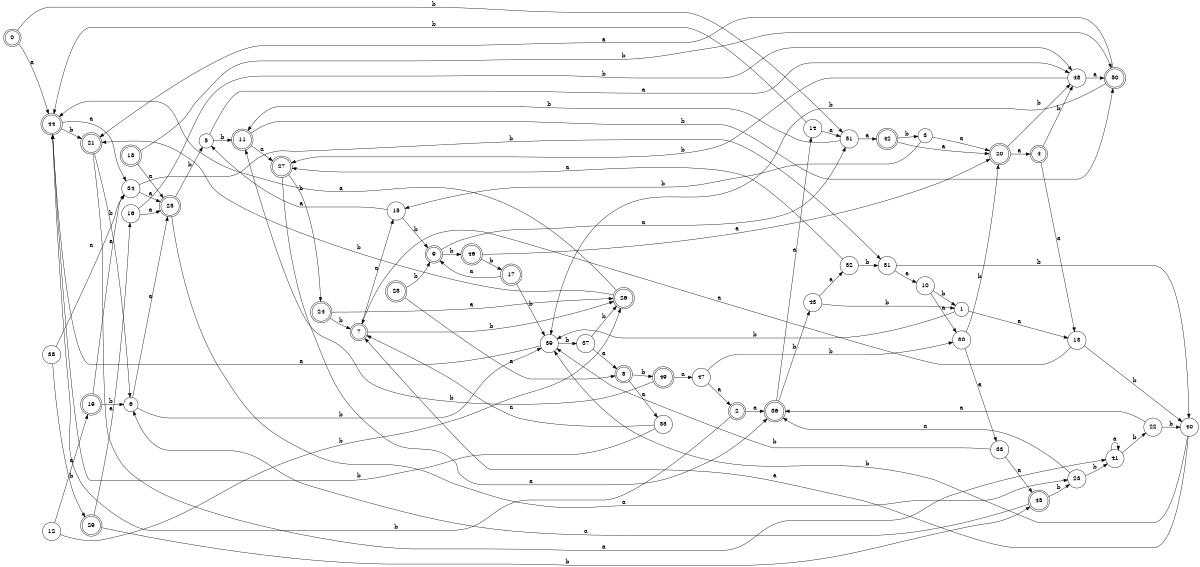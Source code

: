 digraph n42_10 {
__start0 [label="" shape="none"];

rankdir=LR;
size="8,5";

s0 [style="rounded,filled", color="black", fillcolor="white" shape="doublecircle", label="0"];
s1 [style="filled", color="black", fillcolor="white" shape="circle", label="1"];
s2 [style="rounded,filled", color="black", fillcolor="white" shape="doublecircle", label="2"];
s3 [style="filled", color="black", fillcolor="white" shape="circle", label="3"];
s4 [style="rounded,filled", color="black", fillcolor="white" shape="doublecircle", label="4"];
s5 [style="filled", color="black", fillcolor="white" shape="circle", label="5"];
s6 [style="filled", color="black", fillcolor="white" shape="circle", label="6"];
s7 [style="rounded,filled", color="black", fillcolor="white" shape="doublecircle", label="7"];
s8 [style="rounded,filled", color="black", fillcolor="white" shape="doublecircle", label="8"];
s9 [style="rounded,filled", color="black", fillcolor="white" shape="doublecircle", label="9"];
s10 [style="filled", color="black", fillcolor="white" shape="circle", label="10"];
s11 [style="rounded,filled", color="black", fillcolor="white" shape="doublecircle", label="11"];
s12 [style="filled", color="black", fillcolor="white" shape="circle", label="12"];
s13 [style="filled", color="black", fillcolor="white" shape="circle", label="13"];
s14 [style="filled", color="black", fillcolor="white" shape="circle", label="14"];
s15 [style="filled", color="black", fillcolor="white" shape="circle", label="15"];
s16 [style="filled", color="black", fillcolor="white" shape="circle", label="16"];
s17 [style="rounded,filled", color="black", fillcolor="white" shape="doublecircle", label="17"];
s18 [style="rounded,filled", color="black", fillcolor="white" shape="doublecircle", label="18"];
s19 [style="rounded,filled", color="black", fillcolor="white" shape="doublecircle", label="19"];
s20 [style="rounded,filled", color="black", fillcolor="white" shape="doublecircle", label="20"];
s21 [style="rounded,filled", color="black", fillcolor="white" shape="doublecircle", label="21"];
s22 [style="filled", color="black", fillcolor="white" shape="circle", label="22"];
s23 [style="filled", color="black", fillcolor="white" shape="circle", label="23"];
s24 [style="rounded,filled", color="black", fillcolor="white" shape="doublecircle", label="24"];
s25 [style="rounded,filled", color="black", fillcolor="white" shape="doublecircle", label="25"];
s26 [style="rounded,filled", color="black", fillcolor="white" shape="doublecircle", label="26"];
s27 [style="rounded,filled", color="black", fillcolor="white" shape="doublecircle", label="27"];
s28 [style="rounded,filled", color="black", fillcolor="white" shape="doublecircle", label="28"];
s29 [style="rounded,filled", color="black", fillcolor="white" shape="doublecircle", label="29"];
s30 [style="filled", color="black", fillcolor="white" shape="circle", label="30"];
s31 [style="filled", color="black", fillcolor="white" shape="circle", label="31"];
s32 [style="filled", color="black", fillcolor="white" shape="circle", label="32"];
s33 [style="filled", color="black", fillcolor="white" shape="circle", label="33"];
s34 [style="filled", color="black", fillcolor="white" shape="circle", label="34"];
s35 [style="filled", color="black", fillcolor="white" shape="circle", label="35"];
s36 [style="rounded,filled", color="black", fillcolor="white" shape="doublecircle", label="36"];
s37 [style="filled", color="black", fillcolor="white" shape="circle", label="37"];
s38 [style="filled", color="black", fillcolor="white" shape="circle", label="38"];
s39 [style="filled", color="black", fillcolor="white" shape="circle", label="39"];
s40 [style="filled", color="black", fillcolor="white" shape="circle", label="40"];
s41 [style="filled", color="black", fillcolor="white" shape="circle", label="41"];
s42 [style="rounded,filled", color="black", fillcolor="white" shape="doublecircle", label="42"];
s43 [style="filled", color="black", fillcolor="white" shape="circle", label="43"];
s44 [style="rounded,filled", color="black", fillcolor="white" shape="doublecircle", label="44"];
s45 [style="rounded,filled", color="black", fillcolor="white" shape="doublecircle", label="45"];
s46 [style="rounded,filled", color="black", fillcolor="white" shape="doublecircle", label="46"];
s47 [style="filled", color="black", fillcolor="white" shape="circle", label="47"];
s48 [style="filled", color="black", fillcolor="white" shape="circle", label="48"];
s49 [style="rounded,filled", color="black", fillcolor="white" shape="doublecircle", label="49"];
s50 [style="rounded,filled", color="black", fillcolor="white" shape="doublecircle", label="50"];
s51 [style="filled", color="black", fillcolor="white" shape="circle", label="51"];
s0 -> s44 [label="a"];
s0 -> s51 [label="b"];
s1 -> s13 [label="a"];
s1 -> s39 [label="b"];
s2 -> s36 [label="a"];
s2 -> s44 [label="b"];
s3 -> s20 [label="a"];
s3 -> s15 [label="b"];
s4 -> s13 [label="a"];
s4 -> s48 [label="b"];
s5 -> s48 [label="a"];
s5 -> s11 [label="b"];
s6 -> s25 [label="a"];
s6 -> s39 [label="b"];
s7 -> s15 [label="a"];
s7 -> s26 [label="b"];
s8 -> s35 [label="a"];
s8 -> s49 [label="b"];
s9 -> s51 [label="a"];
s9 -> s46 [label="b"];
s10 -> s30 [label="a"];
s10 -> s1 [label="b"];
s11 -> s27 [label="a"];
s11 -> s50 [label="b"];
s12 -> s19 [label="a"];
s12 -> s26 [label="b"];
s13 -> s7 [label="a"];
s13 -> s40 [label="b"];
s14 -> s51 [label="a"];
s14 -> s44 [label="b"];
s15 -> s5 [label="a"];
s15 -> s9 [label="b"];
s16 -> s25 [label="a"];
s16 -> s48 [label="b"];
s17 -> s9 [label="a"];
s17 -> s39 [label="b"];
s18 -> s25 [label="a"];
s18 -> s50 [label="b"];
s19 -> s34 [label="a"];
s19 -> s6 [label="b"];
s20 -> s4 [label="a"];
s20 -> s48 [label="b"];
s21 -> s41 [label="a"];
s21 -> s6 [label="b"];
s22 -> s36 [label="a"];
s22 -> s40 [label="b"];
s23 -> s36 [label="a"];
s23 -> s41 [label="b"];
s24 -> s26 [label="a"];
s24 -> s7 [label="b"];
s25 -> s23 [label="a"];
s25 -> s5 [label="b"];
s26 -> s44 [label="a"];
s26 -> s21 [label="b"];
s27 -> s36 [label="a"];
s27 -> s24 [label="b"];
s28 -> s8 [label="a"];
s28 -> s9 [label="b"];
s29 -> s16 [label="a"];
s29 -> s45 [label="b"];
s30 -> s33 [label="a"];
s30 -> s20 [label="b"];
s31 -> s10 [label="a"];
s31 -> s40 [label="b"];
s32 -> s27 [label="a"];
s32 -> s31 [label="b"];
s33 -> s45 [label="a"];
s33 -> s39 [label="b"];
s34 -> s25 [label="a"];
s34 -> s31 [label="b"];
s35 -> s7 [label="a"];
s35 -> s44 [label="b"];
s36 -> s14 [label="a"];
s36 -> s43 [label="b"];
s37 -> s8 [label="a"];
s37 -> s26 [label="b"];
s38 -> s34 [label="a"];
s38 -> s29 [label="b"];
s39 -> s44 [label="a"];
s39 -> s37 [label="b"];
s40 -> s7 [label="a"];
s40 -> s39 [label="b"];
s41 -> s41 [label="a"];
s41 -> s22 [label="b"];
s42 -> s20 [label="a"];
s42 -> s3 [label="b"];
s43 -> s32 [label="a"];
s43 -> s1 [label="b"];
s44 -> s34 [label="a"];
s44 -> s21 [label="b"];
s45 -> s6 [label="a"];
s45 -> s23 [label="b"];
s46 -> s20 [label="a"];
s46 -> s17 [label="b"];
s47 -> s2 [label="a"];
s47 -> s30 [label="b"];
s48 -> s50 [label="a"];
s48 -> s27 [label="b"];
s49 -> s47 [label="a"];
s49 -> s11 [label="b"];
s50 -> s21 [label="a"];
s50 -> s39 [label="b"];
s51 -> s42 [label="a"];
s51 -> s11 [label="b"];

}